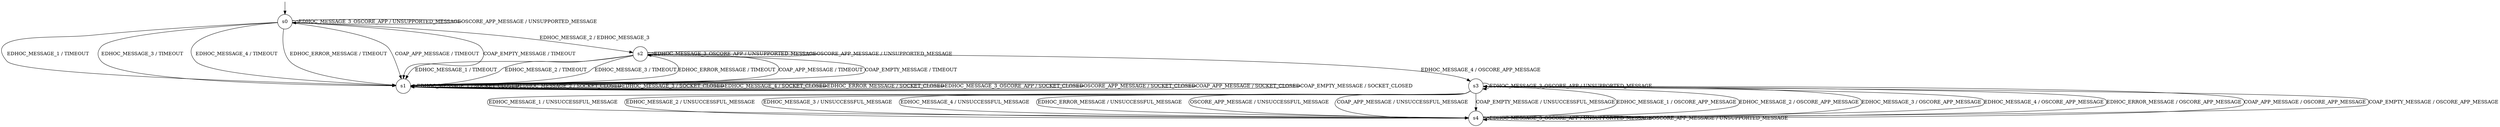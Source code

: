 digraph g {

	s0 [shape="circle" label="s0"];
	s1 [shape="circle" label="s1"];
	s2 [shape="circle" label="s2"];
	s3 [shape="circle" label="s3"];
	s4 [shape="circle" label="s4"];
	s0 -> s1 [label="EDHOC_MESSAGE_1 / TIMEOUT"];
	s0 -> s2 [label="EDHOC_MESSAGE_2 / EDHOC_MESSAGE_3"];
	s0 -> s1 [label="EDHOC_MESSAGE_3 / TIMEOUT"];
	s0 -> s1 [label="EDHOC_MESSAGE_4 / TIMEOUT"];
	s0 -> s1 [label="EDHOC_ERROR_MESSAGE / TIMEOUT"];
	s0 -> s0 [label="EDHOC_MESSAGE_3_OSCORE_APP / UNSUPPORTED_MESSAGE"];
	s0 -> s0 [label="OSCORE_APP_MESSAGE / UNSUPPORTED_MESSAGE"];
	s0 -> s1 [label="COAP_APP_MESSAGE / TIMEOUT"];
	s0 -> s1 [label="COAP_EMPTY_MESSAGE / TIMEOUT"];
	s1 -> s1 [label="EDHOC_MESSAGE_1 / SOCKET_CLOSED"];
	s1 -> s1 [label="EDHOC_MESSAGE_2 / SOCKET_CLOSED"];
	s1 -> s1 [label="EDHOC_MESSAGE_3 / SOCKET_CLOSED"];
	s1 -> s1 [label="EDHOC_MESSAGE_4 / SOCKET_CLOSED"];
	s1 -> s1 [label="EDHOC_ERROR_MESSAGE / SOCKET_CLOSED"];
	s1 -> s1 [label="EDHOC_MESSAGE_3_OSCORE_APP / SOCKET_CLOSED"];
	s1 -> s1 [label="OSCORE_APP_MESSAGE / SOCKET_CLOSED"];
	s1 -> s1 [label="COAP_APP_MESSAGE / SOCKET_CLOSED"];
	s1 -> s1 [label="COAP_EMPTY_MESSAGE / SOCKET_CLOSED"];
	s2 -> s1 [label="EDHOC_MESSAGE_1 / TIMEOUT"];
	s2 -> s1 [label="EDHOC_MESSAGE_2 / TIMEOUT"];
	s2 -> s1 [label="EDHOC_MESSAGE_3 / TIMEOUT"];
	s2 -> s3 [label="EDHOC_MESSAGE_4 / OSCORE_APP_MESSAGE"];
	s2 -> s1 [label="EDHOC_ERROR_MESSAGE / TIMEOUT"];
	s2 -> s2 [label="EDHOC_MESSAGE_3_OSCORE_APP / UNSUPPORTED_MESSAGE"];
	s2 -> s2 [label="OSCORE_APP_MESSAGE / UNSUPPORTED_MESSAGE"];
	s2 -> s1 [label="COAP_APP_MESSAGE / TIMEOUT"];
	s2 -> s1 [label="COAP_EMPTY_MESSAGE / TIMEOUT"];
	s3 -> s4 [label="EDHOC_MESSAGE_1 / UNSUCCESSFUL_MESSAGE"];
	s3 -> s4 [label="EDHOC_MESSAGE_2 / UNSUCCESSFUL_MESSAGE"];
	s3 -> s4 [label="EDHOC_MESSAGE_3 / UNSUCCESSFUL_MESSAGE"];
	s3 -> s4 [label="EDHOC_MESSAGE_4 / UNSUCCESSFUL_MESSAGE"];
	s3 -> s4 [label="EDHOC_ERROR_MESSAGE / UNSUCCESSFUL_MESSAGE"];
	s3 -> s3 [label="EDHOC_MESSAGE_3_OSCORE_APP / UNSUPPORTED_MESSAGE"];
	s3 -> s4 [label="OSCORE_APP_MESSAGE / UNSUCCESSFUL_MESSAGE"];
	s3 -> s4 [label="COAP_APP_MESSAGE / UNSUCCESSFUL_MESSAGE"];
	s3 -> s4 [label="COAP_EMPTY_MESSAGE / UNSUCCESSFUL_MESSAGE"];
	s4 -> s3 [label="EDHOC_MESSAGE_1 / OSCORE_APP_MESSAGE"];
	s4 -> s3 [label="EDHOC_MESSAGE_2 / OSCORE_APP_MESSAGE"];
	s4 -> s3 [label="EDHOC_MESSAGE_3 / OSCORE_APP_MESSAGE"];
	s4 -> s3 [label="EDHOC_MESSAGE_4 / OSCORE_APP_MESSAGE"];
	s4 -> s3 [label="EDHOC_ERROR_MESSAGE / OSCORE_APP_MESSAGE"];
	s4 -> s4 [label="EDHOC_MESSAGE_3_OSCORE_APP / UNSUPPORTED_MESSAGE"];
	s4 -> s4 [label="OSCORE_APP_MESSAGE / UNSUPPORTED_MESSAGE"];
	s4 -> s3 [label="COAP_APP_MESSAGE / OSCORE_APP_MESSAGE"];
	s4 -> s3 [label="COAP_EMPTY_MESSAGE / OSCORE_APP_MESSAGE"];

__start0 [label="" shape="none" width="0" height="0"];
__start0 -> s0;

}
